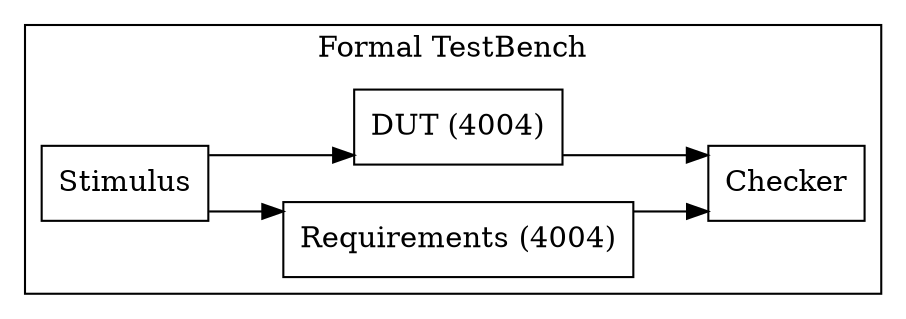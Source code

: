 digraph Project {
  // Introduction
  graph [rankdir = LR, splines=ortho];
  node[shape=record];

  // Blocks
  subgraph "cluster FormalTestBench" { label = "Formal TestBench";
    Stimulus[shape=box, label="Stimulus"];
    Requirements[shape=box, label="Requirements (4004)"];
    DUT[shape=box, label="DUT (4004)"];
    Checker[shape=box, label="Checker"];
  }

  // Sequence
  Stimulus -> Requirements;
  Stimulus -> DUT;
  Requirements -> Checker;
  DUT -> Checker;
}
